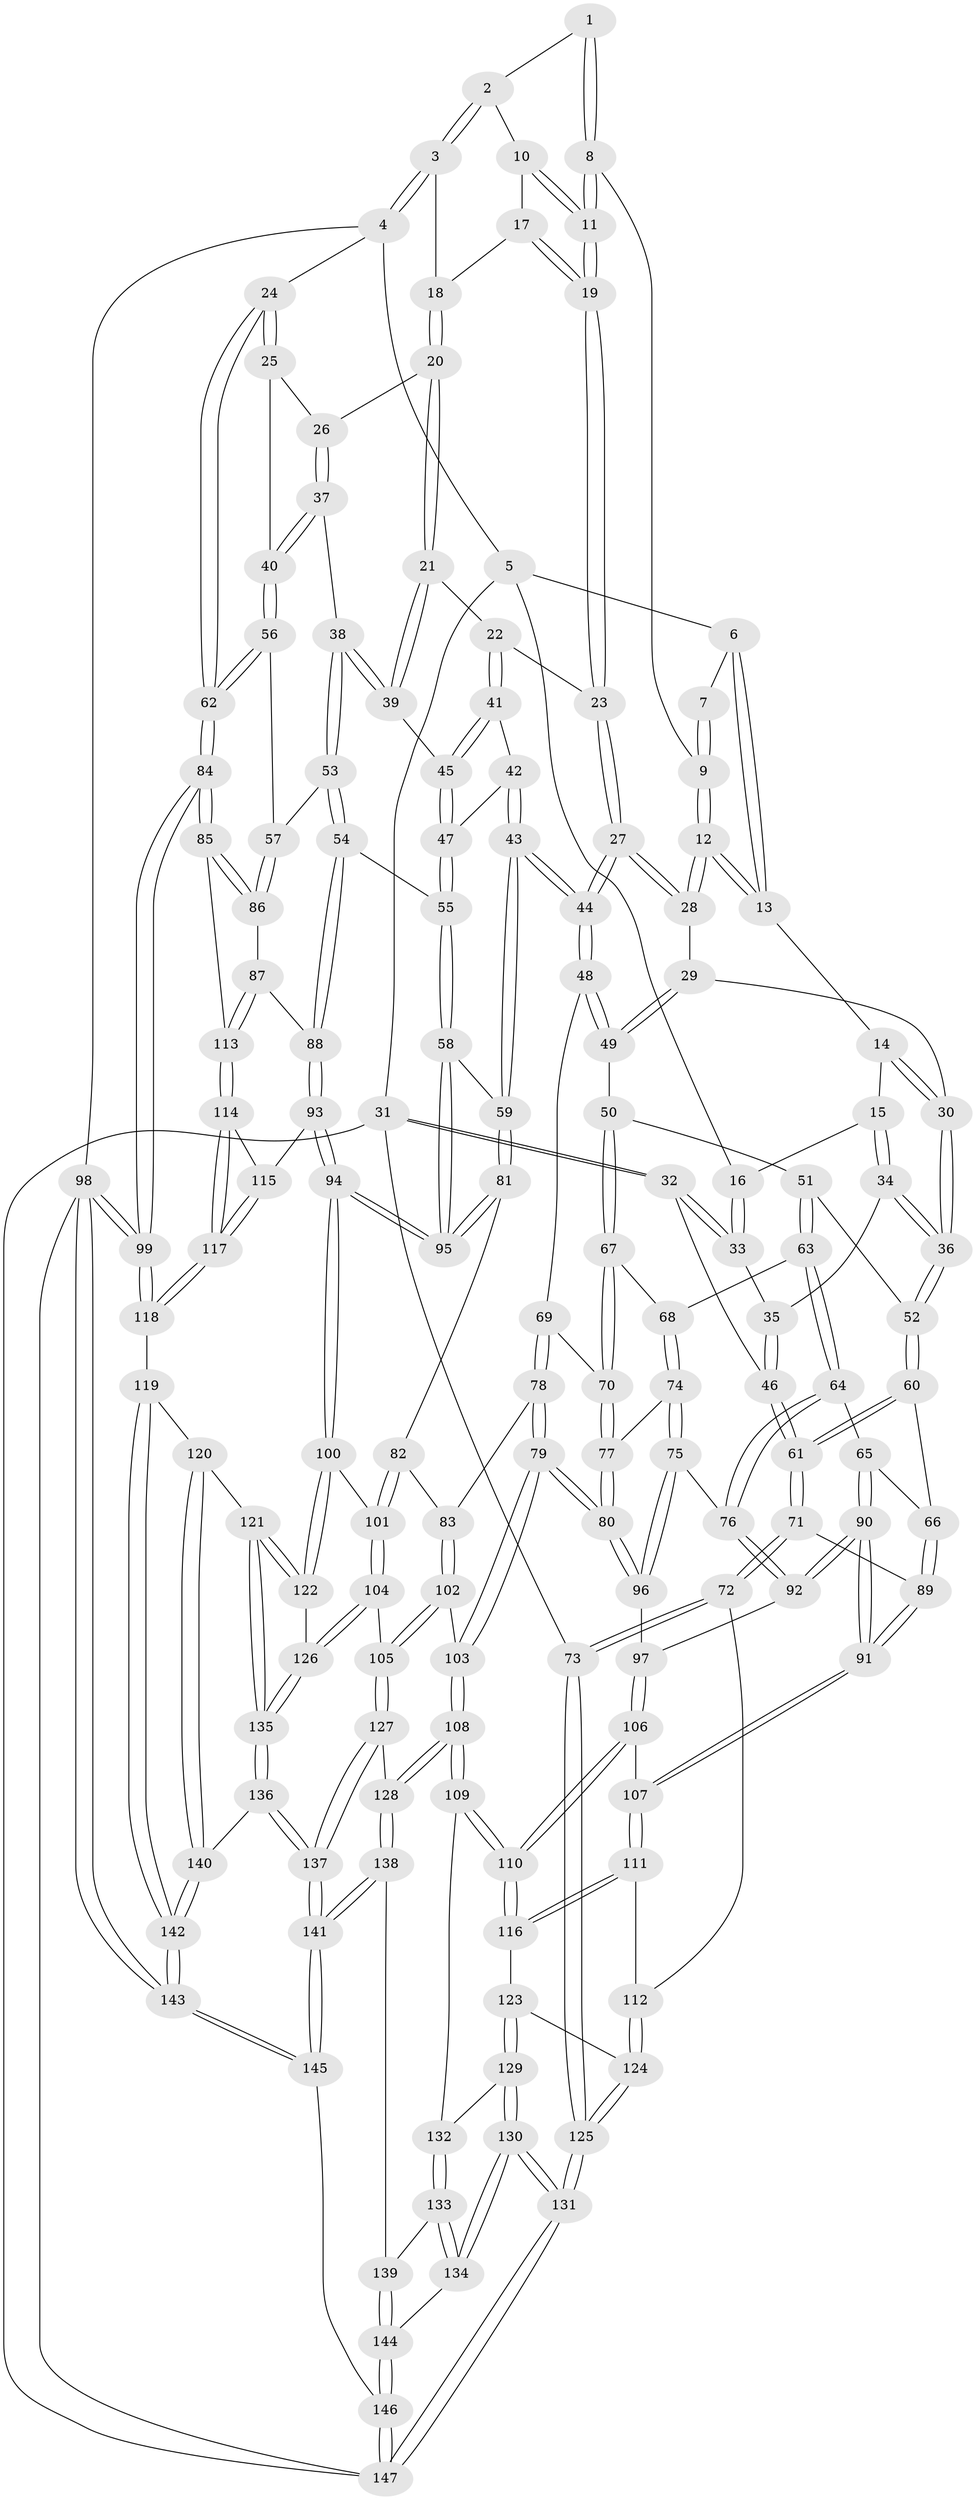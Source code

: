 // coarse degree distribution, {3: 0.12087912087912088, 4: 0.4175824175824176, 6: 0.0989010989010989, 5: 0.34065934065934067, 8: 0.01098901098901099, 2: 0.01098901098901099}
// Generated by graph-tools (version 1.1) at 2025/24/03/03/25 07:24:40]
// undirected, 147 vertices, 364 edges
graph export_dot {
graph [start="1"]
  node [color=gray90,style=filled];
  1 [pos="+0.6148275628464176+0"];
  2 [pos="+0.6188279041751941+0"];
  3 [pos="+0.9639265065076313+0"];
  4 [pos="+1+0"];
  5 [pos="+0.2066898267137707+0"];
  6 [pos="+0.31049329413968296+0"];
  7 [pos="+0.516066525499186+0"];
  8 [pos="+0.563938409548389+0.09933857892990522"];
  9 [pos="+0.4976616458919411+0.11224466738027505"];
  10 [pos="+0.6520748056388062+0.06127419954854994"];
  11 [pos="+0.6373892219181718+0.13471021961268412"];
  12 [pos="+0.4516885835004104+0.14174633281056578"];
  13 [pos="+0.4047211173003688+0.10379900638935455"];
  14 [pos="+0.3238212766076295+0.13524227251927842"];
  15 [pos="+0.18271584385755896+0.07974620456744805"];
  16 [pos="+0.15920457907759367+0.04619425333863577"];
  17 [pos="+0.7849839962587717+0.03804960963630757"];
  18 [pos="+0.814757782597103+0.016804760346164873"];
  19 [pos="+0.6551502496638728+0.15828064874249634"];
  20 [pos="+0.8184411593463+0.20665042030159364"];
  21 [pos="+0.7993586699018573+0.21481806332414113"];
  22 [pos="+0.7582737237589285+0.22426246986545795"];
  23 [pos="+0.6594341007594717+0.17938736372818334"];
  24 [pos="+1+0"];
  25 [pos="+0.9307806626728424+0.20889554878815397"];
  26 [pos="+0.8363894179287101+0.21234282229355564"];
  27 [pos="+0.5624704826202079+0.28606156327056975"];
  28 [pos="+0.4591521940554372+0.23790660268806585"];
  29 [pos="+0.41099838383789317+0.27040789566139467"];
  30 [pos="+0.2914162720082729+0.2720201726852254"];
  31 [pos="+0+0.238730197682964"];
  32 [pos="+0+0.23522475996369072"];
  33 [pos="+0+0.1946355615584987"];
  34 [pos="+0.23141203938361832+0.2750171758690673"];
  35 [pos="+0.13809560529010298+0.27349739432908715"];
  36 [pos="+0.2491231888085332+0.28881089870118887"];
  37 [pos="+0.8651839109224716+0.3281804738704527"];
  38 [pos="+0.8386371390636865+0.3454684343283303"];
  39 [pos="+0.8118684354089635+0.34147039725803685"];
  40 [pos="+0.9294317959249406+0.349478040604237"];
  41 [pos="+0.7466135304451652+0.26219966831148844"];
  42 [pos="+0.7167233577246133+0.31849052356693225"];
  43 [pos="+0.6293010482230774+0.4139940696612666"];
  44 [pos="+0.6022392408635544+0.393600771140681"];
  45 [pos="+0.7961444858142535+0.34797691761759675"];
  46 [pos="+0.08250774987889865+0.3894435726430548"];
  47 [pos="+0.7924855038754081+0.35158072936184265"];
  48 [pos="+0.46140807504949544+0.4388653370021561"];
  49 [pos="+0.41128020523459563+0.3873139482832377"];
  50 [pos="+0.34913562710674234+0.4068314036345535"];
  51 [pos="+0.2556763503618213+0.34759936337382885"];
  52 [pos="+0.24667765345037587+0.33213515670747074"];
  53 [pos="+0.8487469695039801+0.450084561146174"];
  54 [pos="+0.8229633074458691+0.46468099103719973"];
  55 [pos="+0.7577445678515118+0.43534897919876664"];
  56 [pos="+0.9715945414782947+0.40706905851196057"];
  57 [pos="+0.9395473688186239+0.4309452373606225"];
  58 [pos="+0.665491616864161+0.43189415801125963"];
  59 [pos="+0.6296453816656034+0.41455784370088655"];
  60 [pos="+0.12370555342123482+0.43816069477271896"];
  61 [pos="+0.11493891636451387+0.4401347435056493"];
  62 [pos="+1+0.39877951130730643"];
  63 [pos="+0.26378112947893495+0.45990972167023436"];
  64 [pos="+0.25013335943890497+0.47803611562723103"];
  65 [pos="+0.2226106016411865+0.4889454886445199"];
  66 [pos="+0.21533769596969726+0.4869532772811046"];
  67 [pos="+0.3419423213620921+0.44917097776864373"];
  68 [pos="+0.3345249345395819+0.4698432151045544"];
  69 [pos="+0.4570561708892719+0.4492431704947356"];
  70 [pos="+0.45102979021147127+0.45384562756542224"];
  71 [pos="+0.05894818361183428+0.5325285011660289"];
  72 [pos="+0.005432296684031096+0.5731391577807968"];
  73 [pos="+0+0.6699928833966124"];
  74 [pos="+0.35396216814419024+0.508300389080277"];
  75 [pos="+0.3141016362598894+0.5376946894438687"];
  76 [pos="+0.29004250790584946+0.5356678218918828"];
  77 [pos="+0.3826099275094107+0.5173463128657052"];
  78 [pos="+0.49432394449251843+0.5603747724849888"];
  79 [pos="+0.4358376131197745+0.6077657226234019"];
  80 [pos="+0.41234981742417565+0.5882488847549797"];
  81 [pos="+0.5790359420147616+0.5491813146411376"];
  82 [pos="+0.576346844092223+0.5542354157795152"];
  83 [pos="+0.57147461117455+0.5576976461779013"];
  84 [pos="+1+0.6503403497010131"];
  85 [pos="+1+0.6160297360148552"];
  86 [pos="+0.9346176595919906+0.560959203174655"];
  87 [pos="+0.8681120450095681+0.5823813019624956"];
  88 [pos="+0.8256214668020007+0.5751014801056255"];
  89 [pos="+0.15457405739780913+0.554969494705601"];
  90 [pos="+0.22204196544004118+0.5832877660567737"];
  91 [pos="+0.21848369572176515+0.5876632238426118"];
  92 [pos="+0.24788864933102125+0.5733971694100501"];
  93 [pos="+0.8064133774040727+0.5922241272173152"];
  94 [pos="+0.7478907130102674+0.6229437968661218"];
  95 [pos="+0.7217746535862226+0.5780247851815942"];
  96 [pos="+0.3236528640802366+0.6006251383865624"];
  97 [pos="+0.32309133481673213+0.6012614474275725"];
  98 [pos="+1+1"];
  99 [pos="+1+0.8407443030031221"];
  100 [pos="+0.7360460877005598+0.6436289826537648"];
  101 [pos="+0.6942748735836209+0.6584951318484421"];
  102 [pos="+0.5588162977484653+0.6556822979149335"];
  103 [pos="+0.43907322585249803+0.6606442993091632"];
  104 [pos="+0.6226504583068371+0.7258869048691671"];
  105 [pos="+0.6095785586471966+0.7222224624832545"];
  106 [pos="+0.31326852416812984+0.6284411935757278"];
  107 [pos="+0.2182890527272118+0.59788344161307"];
  108 [pos="+0.39569557888053886+0.7693751520092613"];
  109 [pos="+0.3387163376541952+0.7378830057816206"];
  110 [pos="+0.314823508076676+0.7018091587718247"];
  111 [pos="+0.2090906526091798+0.632213292024525"];
  112 [pos="+0.1943324554387412+0.643663058014796"];
  113 [pos="+0.9125759422677936+0.6559658972659154"];
  114 [pos="+0.8987788477735147+0.6996106790850779"];
  115 [pos="+0.808599099747424+0.5956254961458441"];
  116 [pos="+0.2844775699357465+0.6868025713507684"];
  117 [pos="+0.8912772008729617+0.7631408033885139"];
  118 [pos="+0.8914293267899301+0.7928555585133515"];
  119 [pos="+0.8758766387081305+0.7982159431857809"];
  120 [pos="+0.8682303011018901+0.796641178174697"];
  121 [pos="+0.8255420960485949+0.7771053891995776"];
  122 [pos="+0.7953018343234116+0.7455545013084302"];
  123 [pos="+0.18796163821449585+0.7121999773143634"];
  124 [pos="+0.1750793054589914+0.6868864241865675"];
  125 [pos="+0+0.7438788401897216"];
  126 [pos="+0.6425723873778029+0.7861003133728476"];
  127 [pos="+0.4363868370093247+0.7855901037535536"];
  128 [pos="+0.39892475158931273+0.7769159635635806"];
  129 [pos="+0.19520842080588102+0.7403235904833912"];
  130 [pos="+0.10069906372737146+0.8812049296003871"];
  131 [pos="+0+1"];
  132 [pos="+0.27322776864030957+0.7531721347143183"];
  133 [pos="+0.21794195766520447+0.8187388670086424"];
  134 [pos="+0.15778672389037857+0.8626247322302492"];
  135 [pos="+0.6497319751072438+0.8590339611164008"];
  136 [pos="+0.6438220717789883+0.8824030018610852"];
  137 [pos="+0.5967080020300255+0.9176212397403578"];
  138 [pos="+0.3943870994336102+0.7874103091799839"];
  139 [pos="+0.36931198516967+0.8189006315092922"];
  140 [pos="+0.7195979096627569+0.9141858268740611"];
  141 [pos="+0.5156842703251583+1"];
  142 [pos="+0.8313415248022199+1"];
  143 [pos="+0.9355014199054472+1"];
  144 [pos="+0.34319020431174846+0.8576965558692051"];
  145 [pos="+0.5078640192279226+1"];
  146 [pos="+0.25182410376144454+1"];
  147 [pos="+0+1"];
  1 -- 2;
  1 -- 8;
  1 -- 8;
  2 -- 3;
  2 -- 3;
  2 -- 10;
  3 -- 4;
  3 -- 4;
  3 -- 18;
  4 -- 5;
  4 -- 24;
  4 -- 98;
  5 -- 6;
  5 -- 16;
  5 -- 31;
  6 -- 7;
  6 -- 13;
  6 -- 13;
  7 -- 9;
  7 -- 9;
  8 -- 9;
  8 -- 11;
  8 -- 11;
  9 -- 12;
  9 -- 12;
  10 -- 11;
  10 -- 11;
  10 -- 17;
  11 -- 19;
  11 -- 19;
  12 -- 13;
  12 -- 13;
  12 -- 28;
  12 -- 28;
  13 -- 14;
  14 -- 15;
  14 -- 30;
  14 -- 30;
  15 -- 16;
  15 -- 34;
  15 -- 34;
  16 -- 33;
  16 -- 33;
  17 -- 18;
  17 -- 19;
  17 -- 19;
  18 -- 20;
  18 -- 20;
  19 -- 23;
  19 -- 23;
  20 -- 21;
  20 -- 21;
  20 -- 26;
  21 -- 22;
  21 -- 39;
  21 -- 39;
  22 -- 23;
  22 -- 41;
  22 -- 41;
  23 -- 27;
  23 -- 27;
  24 -- 25;
  24 -- 25;
  24 -- 62;
  24 -- 62;
  25 -- 26;
  25 -- 40;
  26 -- 37;
  26 -- 37;
  27 -- 28;
  27 -- 28;
  27 -- 44;
  27 -- 44;
  28 -- 29;
  29 -- 30;
  29 -- 49;
  29 -- 49;
  30 -- 36;
  30 -- 36;
  31 -- 32;
  31 -- 32;
  31 -- 73;
  31 -- 147;
  32 -- 33;
  32 -- 33;
  32 -- 46;
  33 -- 35;
  34 -- 35;
  34 -- 36;
  34 -- 36;
  35 -- 46;
  35 -- 46;
  36 -- 52;
  36 -- 52;
  37 -- 38;
  37 -- 40;
  37 -- 40;
  38 -- 39;
  38 -- 39;
  38 -- 53;
  38 -- 53;
  39 -- 45;
  40 -- 56;
  40 -- 56;
  41 -- 42;
  41 -- 45;
  41 -- 45;
  42 -- 43;
  42 -- 43;
  42 -- 47;
  43 -- 44;
  43 -- 44;
  43 -- 59;
  43 -- 59;
  44 -- 48;
  44 -- 48;
  45 -- 47;
  45 -- 47;
  46 -- 61;
  46 -- 61;
  47 -- 55;
  47 -- 55;
  48 -- 49;
  48 -- 49;
  48 -- 69;
  49 -- 50;
  50 -- 51;
  50 -- 67;
  50 -- 67;
  51 -- 52;
  51 -- 63;
  51 -- 63;
  52 -- 60;
  52 -- 60;
  53 -- 54;
  53 -- 54;
  53 -- 57;
  54 -- 55;
  54 -- 88;
  54 -- 88;
  55 -- 58;
  55 -- 58;
  56 -- 57;
  56 -- 62;
  56 -- 62;
  57 -- 86;
  57 -- 86;
  58 -- 59;
  58 -- 95;
  58 -- 95;
  59 -- 81;
  59 -- 81;
  60 -- 61;
  60 -- 61;
  60 -- 66;
  61 -- 71;
  61 -- 71;
  62 -- 84;
  62 -- 84;
  63 -- 64;
  63 -- 64;
  63 -- 68;
  64 -- 65;
  64 -- 76;
  64 -- 76;
  65 -- 66;
  65 -- 90;
  65 -- 90;
  66 -- 89;
  66 -- 89;
  67 -- 68;
  67 -- 70;
  67 -- 70;
  68 -- 74;
  68 -- 74;
  69 -- 70;
  69 -- 78;
  69 -- 78;
  70 -- 77;
  70 -- 77;
  71 -- 72;
  71 -- 72;
  71 -- 89;
  72 -- 73;
  72 -- 73;
  72 -- 112;
  73 -- 125;
  73 -- 125;
  74 -- 75;
  74 -- 75;
  74 -- 77;
  75 -- 76;
  75 -- 96;
  75 -- 96;
  76 -- 92;
  76 -- 92;
  77 -- 80;
  77 -- 80;
  78 -- 79;
  78 -- 79;
  78 -- 83;
  79 -- 80;
  79 -- 80;
  79 -- 103;
  79 -- 103;
  80 -- 96;
  80 -- 96;
  81 -- 82;
  81 -- 95;
  81 -- 95;
  82 -- 83;
  82 -- 101;
  82 -- 101;
  83 -- 102;
  83 -- 102;
  84 -- 85;
  84 -- 85;
  84 -- 99;
  84 -- 99;
  85 -- 86;
  85 -- 86;
  85 -- 113;
  86 -- 87;
  87 -- 88;
  87 -- 113;
  87 -- 113;
  88 -- 93;
  88 -- 93;
  89 -- 91;
  89 -- 91;
  90 -- 91;
  90 -- 91;
  90 -- 92;
  90 -- 92;
  91 -- 107;
  91 -- 107;
  92 -- 97;
  93 -- 94;
  93 -- 94;
  93 -- 115;
  94 -- 95;
  94 -- 95;
  94 -- 100;
  94 -- 100;
  96 -- 97;
  97 -- 106;
  97 -- 106;
  98 -- 99;
  98 -- 99;
  98 -- 143;
  98 -- 143;
  98 -- 147;
  99 -- 118;
  99 -- 118;
  100 -- 101;
  100 -- 122;
  100 -- 122;
  101 -- 104;
  101 -- 104;
  102 -- 103;
  102 -- 105;
  102 -- 105;
  103 -- 108;
  103 -- 108;
  104 -- 105;
  104 -- 126;
  104 -- 126;
  105 -- 127;
  105 -- 127;
  106 -- 107;
  106 -- 110;
  106 -- 110;
  107 -- 111;
  107 -- 111;
  108 -- 109;
  108 -- 109;
  108 -- 128;
  108 -- 128;
  109 -- 110;
  109 -- 110;
  109 -- 132;
  110 -- 116;
  110 -- 116;
  111 -- 112;
  111 -- 116;
  111 -- 116;
  112 -- 124;
  112 -- 124;
  113 -- 114;
  113 -- 114;
  114 -- 115;
  114 -- 117;
  114 -- 117;
  115 -- 117;
  115 -- 117;
  116 -- 123;
  117 -- 118;
  117 -- 118;
  118 -- 119;
  119 -- 120;
  119 -- 142;
  119 -- 142;
  120 -- 121;
  120 -- 140;
  120 -- 140;
  121 -- 122;
  121 -- 122;
  121 -- 135;
  121 -- 135;
  122 -- 126;
  123 -- 124;
  123 -- 129;
  123 -- 129;
  124 -- 125;
  124 -- 125;
  125 -- 131;
  125 -- 131;
  126 -- 135;
  126 -- 135;
  127 -- 128;
  127 -- 137;
  127 -- 137;
  128 -- 138;
  128 -- 138;
  129 -- 130;
  129 -- 130;
  129 -- 132;
  130 -- 131;
  130 -- 131;
  130 -- 134;
  130 -- 134;
  131 -- 147;
  131 -- 147;
  132 -- 133;
  132 -- 133;
  133 -- 134;
  133 -- 134;
  133 -- 139;
  134 -- 144;
  135 -- 136;
  135 -- 136;
  136 -- 137;
  136 -- 137;
  136 -- 140;
  137 -- 141;
  137 -- 141;
  138 -- 139;
  138 -- 141;
  138 -- 141;
  139 -- 144;
  139 -- 144;
  140 -- 142;
  140 -- 142;
  141 -- 145;
  141 -- 145;
  142 -- 143;
  142 -- 143;
  143 -- 145;
  143 -- 145;
  144 -- 146;
  144 -- 146;
  145 -- 146;
  146 -- 147;
  146 -- 147;
}
